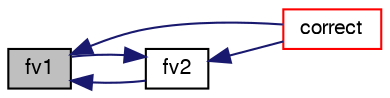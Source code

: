 digraph "fv1"
{
  bgcolor="transparent";
  edge [fontname="FreeSans",fontsize="10",labelfontname="FreeSans",labelfontsize="10"];
  node [fontname="FreeSans",fontsize="10",shape=record];
  rankdir="LR";
  Node34 [label="fv1",height=0.2,width=0.4,color="black", fillcolor="grey75", style="filled", fontcolor="black"];
  Node34 -> Node35 [dir="back",color="midnightblue",fontsize="10",style="solid",fontname="FreeSans"];
  Node35 [label="correct",height=0.2,width=0.4,color="red",URL="$a30770.html#a3ae44b28050c3aa494c1d8e18cf618c1",tooltip="Solve the turbulence equations and correct the turbulence viscosity. "];
  Node34 -> Node37 [dir="back",color="midnightblue",fontsize="10",style="solid",fontname="FreeSans"];
  Node37 [label="fv2",height=0.2,width=0.4,color="black",URL="$a30770.html#ace33ecb2edd6dad7cd44fa1ac058a582"];
  Node37 -> Node34 [dir="back",color="midnightblue",fontsize="10",style="solid",fontname="FreeSans"];
  Node37 -> Node35 [dir="back",color="midnightblue",fontsize="10",style="solid",fontname="FreeSans"];
}
